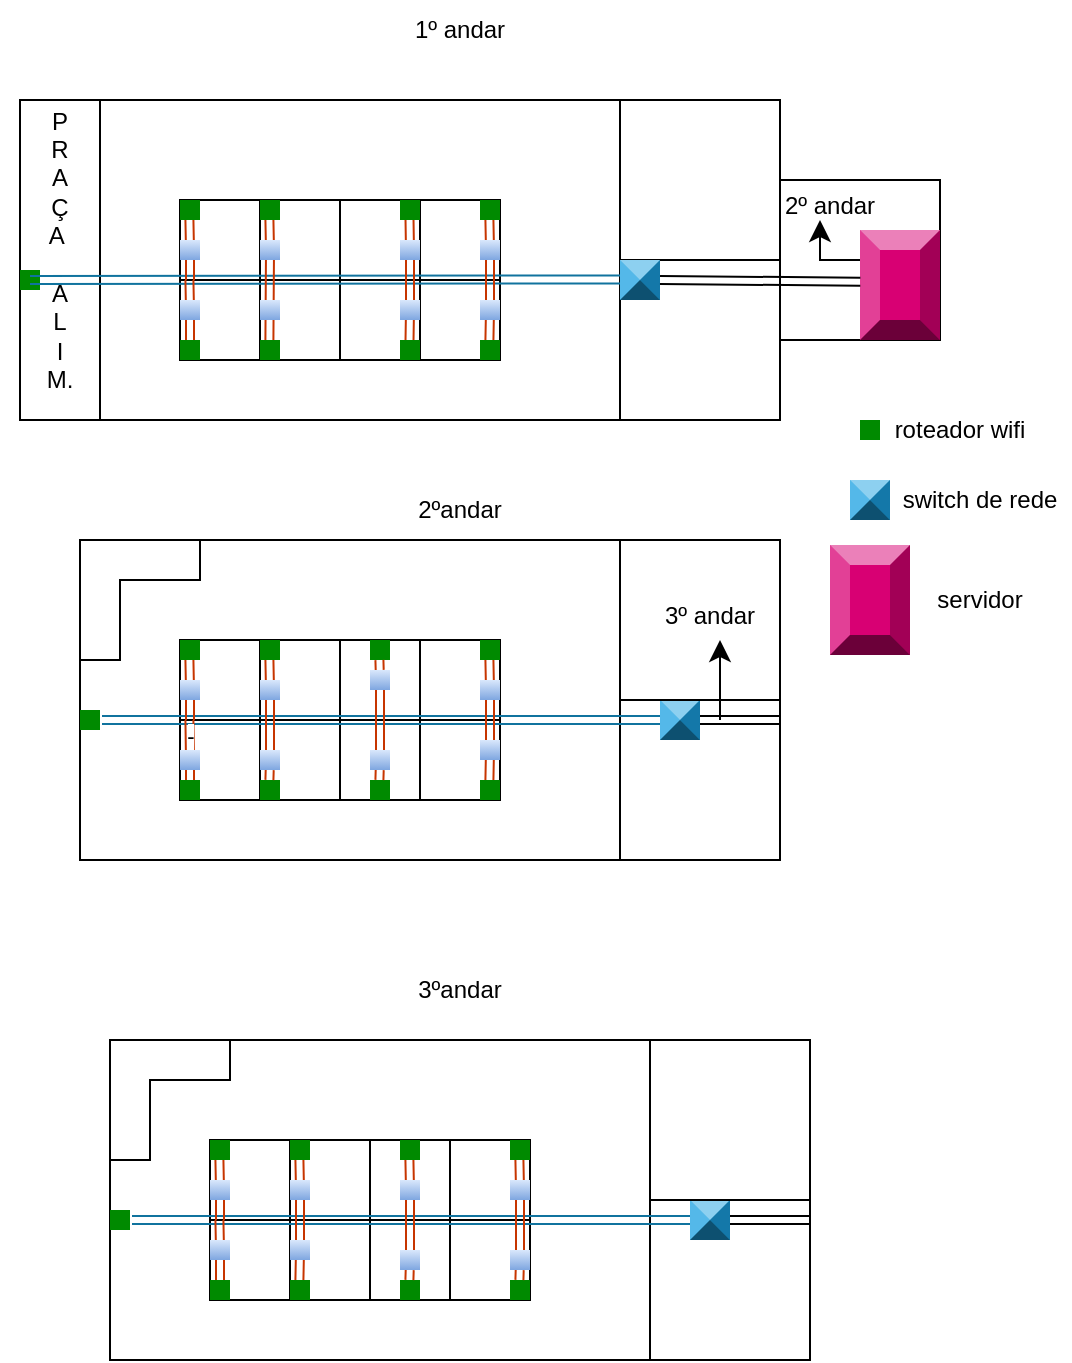 <mxfile version="24.8.4">
  <diagram name="Página-1" id="rd1araRLgyyqAQQ0E0fI">
    <mxGraphModel dx="683" dy="369" grid="1" gridSize="10" guides="1" tooltips="1" connect="1" arrows="1" fold="1" page="1" pageScale="1" pageWidth="827" pageHeight="1169" math="0" shadow="0">
      <root>
        <mxCell id="0" />
        <mxCell id="1" parent="0" />
        <mxCell id="WoEynEt4-xypaKONyxZ4-16" value="1º andar" style="text;html=1;align=center;verticalAlign=middle;whiteSpace=wrap;rounded=0;" vertex="1" parent="1">
          <mxGeometry x="340" y="80" width="60" height="30" as="geometry" />
        </mxCell>
        <mxCell id="WoEynEt4-xypaKONyxZ4-25" value="&lt;div&gt;2ºandar&lt;/div&gt;" style="text;html=1;align=center;verticalAlign=middle;whiteSpace=wrap;rounded=0;" vertex="1" parent="1">
          <mxGeometry x="340" y="320" width="60" height="30" as="geometry" />
        </mxCell>
        <mxCell id="WoEynEt4-xypaKONyxZ4-26" value="3ºandar" style="text;html=1;align=center;verticalAlign=middle;whiteSpace=wrap;rounded=0;" vertex="1" parent="1">
          <mxGeometry x="340" y="560" width="60" height="30" as="geometry" />
        </mxCell>
        <mxCell id="WoEynEt4-xypaKONyxZ4-109" value="" style="whiteSpace=wrap;html=1;aspect=fixed;" vertex="1" parent="1">
          <mxGeometry x="530" y="170" width="80" height="80" as="geometry" />
        </mxCell>
        <mxCell id="WoEynEt4-xypaKONyxZ4-110" value="&lt;div&gt;&lt;br&gt;&lt;/div&gt;&lt;div&gt;&lt;br&gt;&lt;/div&gt;" style="labelPosition=center;verticalLabelPosition=middle;align=center;html=1;shape=mxgraph.basic.shaded_button;dx=10;fillColor=#d80073;strokeColor=#A50040;whiteSpace=wrap;fontColor=#ffffff;" vertex="1" parent="1">
          <mxGeometry x="570" y="195" width="40" height="55" as="geometry" />
        </mxCell>
        <mxCell id="WoEynEt4-xypaKONyxZ4-113" value="" style="rounded=0;whiteSpace=wrap;html=1;" vertex="1" parent="1">
          <mxGeometry x="190" y="130" width="260" height="160" as="geometry" />
        </mxCell>
        <mxCell id="WoEynEt4-xypaKONyxZ4-114" value="" style="whiteSpace=wrap;html=1;aspect=fixed;" vertex="1" parent="1">
          <mxGeometry x="450" y="130" width="80" height="80" as="geometry" />
        </mxCell>
        <mxCell id="WoEynEt4-xypaKONyxZ4-115" value="" style="whiteSpace=wrap;html=1;aspect=fixed;" vertex="1" parent="1">
          <mxGeometry x="450" y="210" width="80" height="80" as="geometry" />
        </mxCell>
        <mxCell id="WoEynEt4-xypaKONyxZ4-116" value="" style="shape=corner;whiteSpace=wrap;html=1;dx=40;dy=40;" vertex="1" parent="1">
          <mxGeometry x="150" y="130" width="40" height="160" as="geometry" />
        </mxCell>
        <mxCell id="WoEynEt4-xypaKONyxZ4-117" value="" style="whiteSpace=wrap;html=1;aspect=fixed;" vertex="1" parent="1">
          <mxGeometry x="230" y="180" width="40" height="40" as="geometry" />
        </mxCell>
        <mxCell id="WoEynEt4-xypaKONyxZ4-118" value="" style="whiteSpace=wrap;html=1;aspect=fixed;" vertex="1" parent="1">
          <mxGeometry x="270" y="180" width="40" height="40" as="geometry" />
        </mxCell>
        <mxCell id="WoEynEt4-xypaKONyxZ4-119" value="" style="whiteSpace=wrap;html=1;aspect=fixed;" vertex="1" parent="1">
          <mxGeometry x="310" y="180" width="40" height="40" as="geometry" />
        </mxCell>
        <mxCell id="WoEynEt4-xypaKONyxZ4-120" value="" style="whiteSpace=wrap;html=1;aspect=fixed;" vertex="1" parent="1">
          <mxGeometry x="350" y="180" width="40" height="40" as="geometry" />
        </mxCell>
        <mxCell id="WoEynEt4-xypaKONyxZ4-121" value="" style="whiteSpace=wrap;html=1;aspect=fixed;" vertex="1" parent="1">
          <mxGeometry x="230" y="220" width="40" height="40" as="geometry" />
        </mxCell>
        <mxCell id="WoEynEt4-xypaKONyxZ4-122" value="" style="whiteSpace=wrap;html=1;aspect=fixed;" vertex="1" parent="1">
          <mxGeometry x="270" y="220" width="40" height="40" as="geometry" />
        </mxCell>
        <mxCell id="WoEynEt4-xypaKONyxZ4-123" value="" style="whiteSpace=wrap;html=1;aspect=fixed;" vertex="1" parent="1">
          <mxGeometry x="310" y="220" width="40" height="40" as="geometry" />
        </mxCell>
        <mxCell id="WoEynEt4-xypaKONyxZ4-124" value="" style="whiteSpace=wrap;html=1;aspect=fixed;" vertex="1" parent="1">
          <mxGeometry x="350" y="220" width="40" height="40" as="geometry" />
        </mxCell>
        <mxCell id="WoEynEt4-xypaKONyxZ4-125" value="&lt;div&gt;&lt;br&gt;&lt;/div&gt;&lt;div&gt;&lt;br&gt;&lt;/div&gt;" style="labelPosition=center;verticalLabelPosition=middle;align=center;html=1;shape=mxgraph.basic.shaded_button;dx=10;fillColor=#1ba1e2;strokeColor=#006EAF;whiteSpace=wrap;fontColor=#ffffff;" vertex="1" parent="1">
          <mxGeometry x="450" y="210" width="20" height="20" as="geometry" />
        </mxCell>
        <mxCell id="WoEynEt4-xypaKONyxZ4-126" value="&lt;div&gt;&lt;br&gt;&lt;/div&gt;&lt;div&gt;&lt;br&gt;&lt;/div&gt;" style="labelPosition=center;verticalLabelPosition=middle;align=center;html=1;shape=mxgraph.basic.shaded_button;dx=0;fillColor=#008a00;strokeColor=#005700;whiteSpace=wrap;fontColor=#ffffff;" vertex="1" parent="1">
          <mxGeometry x="380" y="250" width="10" height="10" as="geometry" />
        </mxCell>
        <mxCell id="WoEynEt4-xypaKONyxZ4-127" value="&lt;div&gt;&lt;br&gt;&lt;/div&gt;&lt;div&gt;&lt;br&gt;&lt;/div&gt;" style="labelPosition=center;verticalLabelPosition=middle;align=center;html=1;shape=mxgraph.basic.shaded_button;dx=0;fillColor=#008a00;strokeColor=#005700;whiteSpace=wrap;fontColor=#ffffff;" vertex="1" parent="1">
          <mxGeometry x="380" y="180" width="10" height="10" as="geometry" />
        </mxCell>
        <mxCell id="WoEynEt4-xypaKONyxZ4-128" value="&lt;div&gt;&lt;br&gt;&lt;/div&gt;&lt;div&gt;&lt;br&gt;&lt;/div&gt;" style="labelPosition=center;verticalLabelPosition=middle;align=center;html=1;shape=mxgraph.basic.shaded_button;dx=0;fillColor=#008a00;strokeColor=#005700;whiteSpace=wrap;fontColor=#ffffff;" vertex="1" parent="1">
          <mxGeometry x="340" y="180" width="10" height="10" as="geometry" />
        </mxCell>
        <mxCell id="WoEynEt4-xypaKONyxZ4-129" value="&lt;div&gt;&lt;br&gt;&lt;/div&gt;&lt;div&gt;&lt;br&gt;&lt;/div&gt;" style="labelPosition=center;verticalLabelPosition=middle;align=center;html=1;shape=mxgraph.basic.shaded_button;dx=0;fillColor=#008a00;strokeColor=#005700;whiteSpace=wrap;fontColor=#ffffff;" vertex="1" parent="1">
          <mxGeometry x="340" y="250" width="10" height="10" as="geometry" />
        </mxCell>
        <mxCell id="WoEynEt4-xypaKONyxZ4-130" value="&lt;div&gt;&lt;br&gt;&lt;/div&gt;&lt;div&gt;&lt;br&gt;&lt;/div&gt;" style="labelPosition=center;verticalLabelPosition=middle;align=center;html=1;shape=mxgraph.basic.shaded_button;dx=0;fillColor=#008a00;strokeColor=#005700;whiteSpace=wrap;fontColor=#ffffff;" vertex="1" parent="1">
          <mxGeometry x="270" y="250" width="10" height="10" as="geometry" />
        </mxCell>
        <mxCell id="WoEynEt4-xypaKONyxZ4-131" value="&lt;div&gt;&lt;br&gt;&lt;/div&gt;&lt;div&gt;&lt;br&gt;&lt;/div&gt;" style="labelPosition=center;verticalLabelPosition=middle;align=center;html=1;shape=mxgraph.basic.shaded_button;dx=0;fillColor=#008a00;strokeColor=#005700;whiteSpace=wrap;fontColor=#ffffff;" vertex="1" parent="1">
          <mxGeometry x="270" y="180" width="10" height="10" as="geometry" />
        </mxCell>
        <mxCell id="WoEynEt4-xypaKONyxZ4-132" value="&lt;div&gt;&lt;br&gt;&lt;/div&gt;&lt;div&gt;&lt;br&gt;&lt;/div&gt;" style="labelPosition=center;verticalLabelPosition=middle;align=center;html=1;shape=mxgraph.basic.shaded_button;dx=0;fillColor=#008a00;strokeColor=#005700;whiteSpace=wrap;fontColor=#ffffff;" vertex="1" parent="1">
          <mxGeometry x="230" y="180" width="10" height="10" as="geometry" />
        </mxCell>
        <mxCell id="WoEynEt4-xypaKONyxZ4-133" value="&lt;div&gt;&lt;br&gt;&lt;/div&gt;&lt;div&gt;&lt;br&gt;&lt;/div&gt;" style="labelPosition=center;verticalLabelPosition=middle;align=center;html=1;shape=mxgraph.basic.shaded_button;dx=0;fillColor=#008a00;strokeColor=#005700;whiteSpace=wrap;fontColor=#ffffff;" vertex="1" parent="1">
          <mxGeometry x="230" y="250" width="10" height="10" as="geometry" />
        </mxCell>
        <mxCell id="WoEynEt4-xypaKONyxZ4-134" value="&lt;div&gt;&lt;br&gt;&lt;/div&gt;&lt;div&gt;&lt;br&gt;&lt;/div&gt;" style="labelPosition=center;verticalLabelPosition=middle;align=center;html=1;shape=mxgraph.basic.shaded_button;dx=0;fillColor=#008a00;strokeColor=#005700;whiteSpace=wrap;fontColor=#ffffff;" vertex="1" parent="1">
          <mxGeometry x="150" y="215" width="10" height="10" as="geometry" />
        </mxCell>
        <mxCell id="WoEynEt4-xypaKONyxZ4-135" value="" style="shape=link;html=1;rounded=0;fillColor=#b1ddf0;strokeColor=#10739e;exitX=0.25;exitY=1;exitDx=0;exitDy=0;" edge="1" parent="1" source="WoEynEt4-xypaKONyxZ4-268">
          <mxGeometry width="100" relative="1" as="geometry">
            <mxPoint x="191" y="220" as="sourcePoint" />
            <mxPoint x="450" y="219.71" as="targetPoint" />
          </mxGeometry>
        </mxCell>
        <mxCell id="WoEynEt4-xypaKONyxZ4-136" value="" style="shape=link;html=1;rounded=0;exitX=1;exitY=0.5;exitDx=0;exitDy=0;exitPerimeter=0;entryX=0.004;entryY=0.47;entryDx=0;entryDy=0;entryPerimeter=0;" edge="1" parent="1" source="WoEynEt4-xypaKONyxZ4-125" target="WoEynEt4-xypaKONyxZ4-110">
          <mxGeometry width="100" relative="1" as="geometry">
            <mxPoint x="480" y="220" as="sourcePoint" />
            <mxPoint x="580" y="220" as="targetPoint" />
          </mxGeometry>
        </mxCell>
        <mxCell id="WoEynEt4-xypaKONyxZ4-139" value="" style="shape=link;html=1;rounded=0;fillColor=#fa6800;strokeColor=#C73500;" edge="1" parent="1" source="WoEynEt4-xypaKONyxZ4-272">
          <mxGeometry width="100" relative="1" as="geometry">
            <mxPoint x="235" y="250" as="sourcePoint" />
            <mxPoint x="234.71" y="220" as="targetPoint" />
          </mxGeometry>
        </mxCell>
        <mxCell id="WoEynEt4-xypaKONyxZ4-142" value="" style="shape=link;html=1;rounded=0;fillColor=#fa6800;strokeColor=#C73500;" edge="1" parent="1" source="WoEynEt4-xypaKONyxZ4-270">
          <mxGeometry width="100" relative="1" as="geometry">
            <mxPoint x="235" y="220" as="sourcePoint" />
            <mxPoint x="234.71" y="190" as="targetPoint" />
          </mxGeometry>
        </mxCell>
        <mxCell id="WoEynEt4-xypaKONyxZ4-143" value="" style="shape=link;html=1;rounded=0;fillColor=#fa6800;strokeColor=#C73500;" edge="1" parent="1" source="WoEynEt4-xypaKONyxZ4-274">
          <mxGeometry width="100" relative="1" as="geometry">
            <mxPoint x="274.71" y="250" as="sourcePoint" />
            <mxPoint x="274.71" y="190" as="targetPoint" />
          </mxGeometry>
        </mxCell>
        <mxCell id="WoEynEt4-xypaKONyxZ4-145" value="" style="shape=link;html=1;rounded=0;fillColor=#fa6800;strokeColor=#C73500;" edge="1" parent="1" source="WoEynEt4-xypaKONyxZ4-279">
          <mxGeometry width="100" relative="1" as="geometry">
            <mxPoint x="344.76" y="250" as="sourcePoint" />
            <mxPoint x="344.76" y="190" as="targetPoint" />
          </mxGeometry>
        </mxCell>
        <mxCell id="WoEynEt4-xypaKONyxZ4-146" value="" style="shape=link;html=1;rounded=0;fillColor=#fa6800;strokeColor=#C73500;" edge="1" parent="1" source="WoEynEt4-xypaKONyxZ4-283">
          <mxGeometry width="100" relative="1" as="geometry">
            <mxPoint x="384.71" y="250" as="sourcePoint" />
            <mxPoint x="384.71" y="190" as="targetPoint" />
          </mxGeometry>
        </mxCell>
        <mxCell id="WoEynEt4-xypaKONyxZ4-150" value="" style="edgeStyle=segmentEdgeStyle;endArrow=classic;html=1;curved=0;rounded=0;endSize=8;startSize=8;" edge="1" parent="1">
          <mxGeometry width="50" height="50" relative="1" as="geometry">
            <mxPoint x="570" y="210" as="sourcePoint" />
            <mxPoint x="550" y="190" as="targetPoint" />
            <Array as="points">
              <mxPoint x="550" y="210" />
            </Array>
          </mxGeometry>
        </mxCell>
        <mxCell id="WoEynEt4-xypaKONyxZ4-153" value="2º andar" style="text;html=1;align=center;verticalAlign=middle;whiteSpace=wrap;rounded=0;" vertex="1" parent="1">
          <mxGeometry x="530" y="170" width="50" height="25" as="geometry" />
        </mxCell>
        <mxCell id="WoEynEt4-xypaKONyxZ4-182" value="" style="rounded=0;whiteSpace=wrap;html=1;" vertex="1" parent="1">
          <mxGeometry x="180" y="350" width="270" height="160" as="geometry" />
        </mxCell>
        <mxCell id="WoEynEt4-xypaKONyxZ4-184" value="" style="whiteSpace=wrap;html=1;aspect=fixed;" vertex="1" parent="1">
          <mxGeometry x="450" y="430" width="80" height="80" as="geometry" />
        </mxCell>
        <mxCell id="WoEynEt4-xypaKONyxZ4-185" value="" style="shape=corner;whiteSpace=wrap;html=1;" vertex="1" parent="1">
          <mxGeometry x="180" y="350" width="60" height="60" as="geometry" />
        </mxCell>
        <mxCell id="WoEynEt4-xypaKONyxZ4-186" value="" style="whiteSpace=wrap;html=1;aspect=fixed;" vertex="1" parent="1">
          <mxGeometry x="230" y="400" width="40" height="40" as="geometry" />
        </mxCell>
        <mxCell id="WoEynEt4-xypaKONyxZ4-187" value="" style="whiteSpace=wrap;html=1;aspect=fixed;" vertex="1" parent="1">
          <mxGeometry x="270" y="400" width="40" height="40" as="geometry" />
        </mxCell>
        <mxCell id="WoEynEt4-xypaKONyxZ4-188" value="" style="whiteSpace=wrap;html=1;aspect=fixed;" vertex="1" parent="1">
          <mxGeometry x="310" y="400" width="40" height="40" as="geometry" />
        </mxCell>
        <mxCell id="WoEynEt4-xypaKONyxZ4-189" value="" style="whiteSpace=wrap;html=1;aspect=fixed;" vertex="1" parent="1">
          <mxGeometry x="350" y="400" width="40" height="40" as="geometry" />
        </mxCell>
        <mxCell id="WoEynEt4-xypaKONyxZ4-190" value="" style="whiteSpace=wrap;html=1;aspect=fixed;" vertex="1" parent="1">
          <mxGeometry x="230" y="440" width="40" height="40" as="geometry" />
        </mxCell>
        <mxCell id="WoEynEt4-xypaKONyxZ4-191" value="" style="whiteSpace=wrap;html=1;aspect=fixed;" vertex="1" parent="1">
          <mxGeometry x="270" y="440" width="40" height="40" as="geometry" />
        </mxCell>
        <mxCell id="WoEynEt4-xypaKONyxZ4-192" value="" style="whiteSpace=wrap;html=1;aspect=fixed;" vertex="1" parent="1">
          <mxGeometry x="310" y="440" width="40" height="40" as="geometry" />
        </mxCell>
        <mxCell id="WoEynEt4-xypaKONyxZ4-193" value="" style="whiteSpace=wrap;html=1;aspect=fixed;" vertex="1" parent="1">
          <mxGeometry x="350" y="440" width="40" height="40" as="geometry" />
        </mxCell>
        <mxCell id="WoEynEt4-xypaKONyxZ4-194" value="&lt;div&gt;&lt;br&gt;&lt;/div&gt;&lt;div&gt;&lt;br&gt;&lt;/div&gt;" style="labelPosition=center;verticalLabelPosition=middle;align=center;html=1;shape=mxgraph.basic.shaded_button;dx=10;fillColor=#1ba1e2;strokeColor=#006EAF;whiteSpace=wrap;fontColor=#ffffff;" vertex="1" parent="1">
          <mxGeometry x="470" y="430" width="20" height="20" as="geometry" />
        </mxCell>
        <mxCell id="WoEynEt4-xypaKONyxZ4-195" value="&lt;div&gt;&lt;br&gt;&lt;/div&gt;&lt;div&gt;&lt;br&gt;&lt;/div&gt;" style="labelPosition=center;verticalLabelPosition=middle;align=center;html=1;shape=mxgraph.basic.shaded_button;dx=0;fillColor=#008a00;strokeColor=#005700;whiteSpace=wrap;fontColor=#ffffff;" vertex="1" parent="1">
          <mxGeometry x="380" y="470" width="10" height="10" as="geometry" />
        </mxCell>
        <mxCell id="WoEynEt4-xypaKONyxZ4-196" value="&lt;div&gt;&lt;br&gt;&lt;/div&gt;&lt;div&gt;&lt;br&gt;&lt;/div&gt;" style="labelPosition=center;verticalLabelPosition=middle;align=center;html=1;shape=mxgraph.basic.shaded_button;dx=0;fillColor=#008a00;strokeColor=#005700;whiteSpace=wrap;fontColor=#ffffff;" vertex="1" parent="1">
          <mxGeometry x="380" y="400" width="10" height="10" as="geometry" />
        </mxCell>
        <mxCell id="WoEynEt4-xypaKONyxZ4-197" value="&lt;div&gt;&lt;br&gt;&lt;/div&gt;&lt;div&gt;&lt;br&gt;&lt;/div&gt;" style="labelPosition=center;verticalLabelPosition=middle;align=center;html=1;shape=mxgraph.basic.shaded_button;dx=0;fillColor=#008a00;strokeColor=#005700;whiteSpace=wrap;fontColor=#ffffff;" vertex="1" parent="1">
          <mxGeometry x="325" y="400" width="10" height="10" as="geometry" />
        </mxCell>
        <mxCell id="WoEynEt4-xypaKONyxZ4-198" value="&lt;div&gt;&lt;br&gt;&lt;/div&gt;&lt;div&gt;&lt;br&gt;&lt;/div&gt;" style="labelPosition=center;verticalLabelPosition=middle;align=center;html=1;shape=mxgraph.basic.shaded_button;dx=0;fillColor=#008a00;strokeColor=#005700;whiteSpace=wrap;fontColor=#ffffff;" vertex="1" parent="1">
          <mxGeometry x="325" y="470" width="10" height="10" as="geometry" />
        </mxCell>
        <mxCell id="WoEynEt4-xypaKONyxZ4-199" value="&lt;div&gt;&lt;br&gt;&lt;/div&gt;&lt;div&gt;&lt;br&gt;&lt;/div&gt;" style="labelPosition=center;verticalLabelPosition=middle;align=center;html=1;shape=mxgraph.basic.shaded_button;dx=0;fillColor=#008a00;strokeColor=#005700;whiteSpace=wrap;fontColor=#ffffff;" vertex="1" parent="1">
          <mxGeometry x="270" y="470" width="10" height="10" as="geometry" />
        </mxCell>
        <mxCell id="WoEynEt4-xypaKONyxZ4-200" value="&lt;div&gt;&lt;br&gt;&lt;/div&gt;&lt;div&gt;&lt;br&gt;&lt;/div&gt;" style="labelPosition=center;verticalLabelPosition=middle;align=center;html=1;shape=mxgraph.basic.shaded_button;dx=0;fillColor=#008a00;strokeColor=#005700;whiteSpace=wrap;fontColor=#ffffff;" vertex="1" parent="1">
          <mxGeometry x="270" y="400" width="10" height="10" as="geometry" />
        </mxCell>
        <mxCell id="WoEynEt4-xypaKONyxZ4-201" value="&lt;div&gt;&lt;br&gt;&lt;/div&gt;&lt;div&gt;&lt;br&gt;&lt;/div&gt;" style="labelPosition=center;verticalLabelPosition=middle;align=center;html=1;shape=mxgraph.basic.shaded_button;dx=0;fillColor=#008a00;strokeColor=#005700;whiteSpace=wrap;fontColor=#ffffff;" vertex="1" parent="1">
          <mxGeometry x="230" y="400" width="10" height="10" as="geometry" />
        </mxCell>
        <mxCell id="WoEynEt4-xypaKONyxZ4-202" value="&lt;div&gt;&lt;br&gt;&lt;/div&gt;&lt;div&gt;&lt;br&gt;&lt;/div&gt;" style="labelPosition=center;verticalLabelPosition=middle;align=center;html=1;shape=mxgraph.basic.shaded_button;dx=0;fillColor=#008a00;strokeColor=#005700;whiteSpace=wrap;fontColor=#ffffff;" vertex="1" parent="1">
          <mxGeometry x="230" y="470" width="10" height="10" as="geometry" />
        </mxCell>
        <mxCell id="WoEynEt4-xypaKONyxZ4-203" value="&lt;div&gt;&lt;br&gt;&lt;/div&gt;&lt;div&gt;&lt;br&gt;&lt;/div&gt;" style="labelPosition=center;verticalLabelPosition=middle;align=center;html=1;shape=mxgraph.basic.shaded_button;dx=0;fillColor=#008a00;strokeColor=#005700;whiteSpace=wrap;fontColor=#ffffff;" vertex="1" parent="1">
          <mxGeometry x="180" y="435" width="10" height="10" as="geometry" />
        </mxCell>
        <mxCell id="WoEynEt4-xypaKONyxZ4-204" value="" style="shape=link;html=1;rounded=0;fillColor=#b1ddf0;strokeColor=#10739e;" edge="1" parent="1" target="WoEynEt4-xypaKONyxZ4-194">
          <mxGeometry width="100" relative="1" as="geometry">
            <mxPoint x="191" y="440" as="sourcePoint" />
            <mxPoint x="450" y="439.71" as="targetPoint" />
          </mxGeometry>
        </mxCell>
        <mxCell id="WoEynEt4-xypaKONyxZ4-205" value="-" style="shape=link;html=1;rounded=0;fillColor=#fa6800;strokeColor=#C73500;" edge="1" parent="1" source="WoEynEt4-xypaKONyxZ4-287">
          <mxGeometry width="100" relative="1" as="geometry">
            <mxPoint x="235" y="470" as="sourcePoint" />
            <mxPoint x="234.71" y="440" as="targetPoint" />
          </mxGeometry>
        </mxCell>
        <mxCell id="WoEynEt4-xypaKONyxZ4-206" value="" style="shape=link;html=1;rounded=0;fillColor=#fa6800;strokeColor=#C73500;" edge="1" parent="1" source="WoEynEt4-xypaKONyxZ4-285">
          <mxGeometry width="100" relative="1" as="geometry">
            <mxPoint x="235" y="440" as="sourcePoint" />
            <mxPoint x="234.71" y="410" as="targetPoint" />
          </mxGeometry>
        </mxCell>
        <mxCell id="WoEynEt4-xypaKONyxZ4-207" value="" style="shape=link;html=1;rounded=0;fillColor=#fa6800;strokeColor=#C73500;" edge="1" parent="1" source="WoEynEt4-xypaKONyxZ4-289">
          <mxGeometry width="100" relative="1" as="geometry">
            <mxPoint x="274.71" y="470" as="sourcePoint" />
            <mxPoint x="274.71" y="410" as="targetPoint" />
          </mxGeometry>
        </mxCell>
        <mxCell id="WoEynEt4-xypaKONyxZ4-208" value="" style="shape=link;html=1;rounded=0;fillColor=#fa6800;strokeColor=#C73500;" edge="1" parent="1" source="WoEynEt4-xypaKONyxZ4-295">
          <mxGeometry width="100" relative="1" as="geometry">
            <mxPoint x="329.71" y="470" as="sourcePoint" />
            <mxPoint x="329.71" y="410" as="targetPoint" />
          </mxGeometry>
        </mxCell>
        <mxCell id="WoEynEt4-xypaKONyxZ4-209" value="" style="shape=link;html=1;rounded=0;fillColor=#fa6800;strokeColor=#C73500;" edge="1" parent="1" source="WoEynEt4-xypaKONyxZ4-299">
          <mxGeometry width="100" relative="1" as="geometry">
            <mxPoint x="384.71" y="470" as="sourcePoint" />
            <mxPoint x="384.71" y="410" as="targetPoint" />
          </mxGeometry>
        </mxCell>
        <mxCell id="WoEynEt4-xypaKONyxZ4-212" value="" style="shape=link;html=1;rounded=0;" edge="1" parent="1">
          <mxGeometry width="100" relative="1" as="geometry">
            <mxPoint x="490" y="440" as="sourcePoint" />
            <mxPoint x="530" y="440" as="targetPoint" />
          </mxGeometry>
        </mxCell>
        <mxCell id="WoEynEt4-xypaKONyxZ4-215" value="" style="whiteSpace=wrap;html=1;aspect=fixed;" vertex="1" parent="1">
          <mxGeometry x="450" y="350" width="80" height="80" as="geometry" />
        </mxCell>
        <mxCell id="WoEynEt4-xypaKONyxZ4-218" value="" style="edgeStyle=elbowEdgeStyle;elbow=vertical;endArrow=classic;html=1;curved=0;rounded=0;endSize=8;startSize=8;entryX=0.625;entryY=0.625;entryDx=0;entryDy=0;entryPerimeter=0;" edge="1" parent="1" target="WoEynEt4-xypaKONyxZ4-215">
          <mxGeometry width="50" height="50" relative="1" as="geometry">
            <mxPoint x="500" y="440" as="sourcePoint" />
            <mxPoint x="550" y="390" as="targetPoint" />
            <Array as="points">
              <mxPoint x="500" y="410" />
            </Array>
          </mxGeometry>
        </mxCell>
        <mxCell id="WoEynEt4-xypaKONyxZ4-219" value="3º andar" style="text;html=1;align=center;verticalAlign=middle;whiteSpace=wrap;rounded=0;" vertex="1" parent="1">
          <mxGeometry x="470" y="375" width="50" height="25" as="geometry" />
        </mxCell>
        <mxCell id="WoEynEt4-xypaKONyxZ4-220" value="" style="rounded=0;whiteSpace=wrap;html=1;" vertex="1" parent="1">
          <mxGeometry x="195" y="600" width="270" height="160" as="geometry" />
        </mxCell>
        <mxCell id="WoEynEt4-xypaKONyxZ4-221" value="" style="whiteSpace=wrap;html=1;aspect=fixed;" vertex="1" parent="1">
          <mxGeometry x="465" y="680" width="80" height="80" as="geometry" />
        </mxCell>
        <mxCell id="WoEynEt4-xypaKONyxZ4-222" value="" style="shape=corner;whiteSpace=wrap;html=1;" vertex="1" parent="1">
          <mxGeometry x="195" y="600" width="60" height="60" as="geometry" />
        </mxCell>
        <mxCell id="WoEynEt4-xypaKONyxZ4-223" value="" style="whiteSpace=wrap;html=1;aspect=fixed;" vertex="1" parent="1">
          <mxGeometry x="245" y="650" width="40" height="40" as="geometry" />
        </mxCell>
        <mxCell id="WoEynEt4-xypaKONyxZ4-224" value="" style="whiteSpace=wrap;html=1;aspect=fixed;" vertex="1" parent="1">
          <mxGeometry x="285" y="650" width="40" height="40" as="geometry" />
        </mxCell>
        <mxCell id="WoEynEt4-xypaKONyxZ4-225" value="" style="whiteSpace=wrap;html=1;aspect=fixed;" vertex="1" parent="1">
          <mxGeometry x="325" y="650" width="40" height="40" as="geometry" />
        </mxCell>
        <mxCell id="WoEynEt4-xypaKONyxZ4-226" value="" style="whiteSpace=wrap;html=1;aspect=fixed;" vertex="1" parent="1">
          <mxGeometry x="365" y="650" width="40" height="40" as="geometry" />
        </mxCell>
        <mxCell id="WoEynEt4-xypaKONyxZ4-227" value="" style="whiteSpace=wrap;html=1;aspect=fixed;" vertex="1" parent="1">
          <mxGeometry x="245" y="690" width="40" height="40" as="geometry" />
        </mxCell>
        <mxCell id="WoEynEt4-xypaKONyxZ4-228" value="" style="whiteSpace=wrap;html=1;aspect=fixed;" vertex="1" parent="1">
          <mxGeometry x="285" y="690" width="40" height="40" as="geometry" />
        </mxCell>
        <mxCell id="WoEynEt4-xypaKONyxZ4-229" value="" style="whiteSpace=wrap;html=1;aspect=fixed;" vertex="1" parent="1">
          <mxGeometry x="325" y="690" width="40" height="40" as="geometry" />
        </mxCell>
        <mxCell id="WoEynEt4-xypaKONyxZ4-230" value="" style="whiteSpace=wrap;html=1;aspect=fixed;" vertex="1" parent="1">
          <mxGeometry x="365" y="690" width="40" height="40" as="geometry" />
        </mxCell>
        <mxCell id="WoEynEt4-xypaKONyxZ4-231" value="&lt;div&gt;&lt;br&gt;&lt;/div&gt;&lt;div&gt;&lt;br&gt;&lt;/div&gt;" style="labelPosition=center;verticalLabelPosition=middle;align=center;html=1;shape=mxgraph.basic.shaded_button;dx=10;fillColor=#1ba1e2;strokeColor=#006EAF;whiteSpace=wrap;fontColor=#ffffff;" vertex="1" parent="1">
          <mxGeometry x="485" y="680" width="20" height="20" as="geometry" />
        </mxCell>
        <mxCell id="WoEynEt4-xypaKONyxZ4-232" value="&lt;div&gt;&lt;br&gt;&lt;/div&gt;&lt;div&gt;&lt;br&gt;&lt;/div&gt;" style="labelPosition=center;verticalLabelPosition=middle;align=center;html=1;shape=mxgraph.basic.shaded_button;dx=0;fillColor=#008a00;strokeColor=#005700;whiteSpace=wrap;fontColor=#ffffff;" vertex="1" parent="1">
          <mxGeometry x="395" y="720" width="10" height="10" as="geometry" />
        </mxCell>
        <mxCell id="WoEynEt4-xypaKONyxZ4-233" value="&lt;div&gt;&lt;br&gt;&lt;/div&gt;&lt;div&gt;&lt;br&gt;&lt;/div&gt;" style="labelPosition=center;verticalLabelPosition=middle;align=center;html=1;shape=mxgraph.basic.shaded_button;dx=0;fillColor=#008a00;strokeColor=#005700;whiteSpace=wrap;fontColor=#ffffff;" vertex="1" parent="1">
          <mxGeometry x="395" y="650" width="10" height="10" as="geometry" />
        </mxCell>
        <mxCell id="WoEynEt4-xypaKONyxZ4-234" value="&lt;div&gt;&lt;br&gt;&lt;/div&gt;&lt;div&gt;&lt;br&gt;&lt;/div&gt;" style="labelPosition=center;verticalLabelPosition=middle;align=center;html=1;shape=mxgraph.basic.shaded_button;dx=0;fillColor=#008a00;strokeColor=#005700;whiteSpace=wrap;fontColor=#ffffff;" vertex="1" parent="1">
          <mxGeometry x="340" y="650" width="10" height="10" as="geometry" />
        </mxCell>
        <mxCell id="WoEynEt4-xypaKONyxZ4-235" value="&lt;div&gt;&lt;br&gt;&lt;/div&gt;&lt;div&gt;&lt;br&gt;&lt;/div&gt;" style="labelPosition=center;verticalLabelPosition=middle;align=center;html=1;shape=mxgraph.basic.shaded_button;dx=0;fillColor=#008a00;strokeColor=#005700;whiteSpace=wrap;fontColor=#ffffff;" vertex="1" parent="1">
          <mxGeometry x="340" y="720" width="10" height="10" as="geometry" />
        </mxCell>
        <mxCell id="WoEynEt4-xypaKONyxZ4-236" value="&lt;div&gt;&lt;br&gt;&lt;/div&gt;&lt;div&gt;&lt;br&gt;&lt;/div&gt;" style="labelPosition=center;verticalLabelPosition=middle;align=center;html=1;shape=mxgraph.basic.shaded_button;dx=0;fillColor=#008a00;strokeColor=#005700;whiteSpace=wrap;fontColor=#ffffff;" vertex="1" parent="1">
          <mxGeometry x="285" y="720" width="10" height="10" as="geometry" />
        </mxCell>
        <mxCell id="WoEynEt4-xypaKONyxZ4-237" value="&lt;div&gt;&lt;br&gt;&lt;/div&gt;&lt;div&gt;&lt;br&gt;&lt;/div&gt;" style="labelPosition=center;verticalLabelPosition=middle;align=center;html=1;shape=mxgraph.basic.shaded_button;dx=0;fillColor=#008a00;strokeColor=#005700;whiteSpace=wrap;fontColor=#ffffff;" vertex="1" parent="1">
          <mxGeometry x="285" y="650" width="10" height="10" as="geometry" />
        </mxCell>
        <mxCell id="WoEynEt4-xypaKONyxZ4-238" value="&lt;div&gt;&lt;br&gt;&lt;/div&gt;&lt;div&gt;&lt;br&gt;&lt;/div&gt;" style="labelPosition=center;verticalLabelPosition=middle;align=center;html=1;shape=mxgraph.basic.shaded_button;dx=0;fillColor=#008a00;strokeColor=#005700;whiteSpace=wrap;fontColor=#ffffff;" vertex="1" parent="1">
          <mxGeometry x="245" y="650" width="10" height="10" as="geometry" />
        </mxCell>
        <mxCell id="WoEynEt4-xypaKONyxZ4-239" value="&lt;div&gt;&lt;br&gt;&lt;/div&gt;&lt;div&gt;&lt;br&gt;&lt;/div&gt;" style="labelPosition=center;verticalLabelPosition=middle;align=center;html=1;shape=mxgraph.basic.shaded_button;dx=0;fillColor=#008a00;strokeColor=#005700;whiteSpace=wrap;fontColor=#ffffff;" vertex="1" parent="1">
          <mxGeometry x="245" y="720" width="10" height="10" as="geometry" />
        </mxCell>
        <mxCell id="WoEynEt4-xypaKONyxZ4-240" value="&lt;div&gt;&lt;br&gt;&lt;/div&gt;&lt;div&gt;&lt;br&gt;&lt;/div&gt;" style="labelPosition=center;verticalLabelPosition=middle;align=center;html=1;shape=mxgraph.basic.shaded_button;dx=0;fillColor=#008a00;strokeColor=#005700;whiteSpace=wrap;fontColor=#ffffff;" vertex="1" parent="1">
          <mxGeometry x="195" y="685" width="10" height="10" as="geometry" />
        </mxCell>
        <mxCell id="WoEynEt4-xypaKONyxZ4-241" value="" style="shape=link;html=1;rounded=0;fillColor=#b1ddf0;strokeColor=#10739e;" edge="1" parent="1" target="WoEynEt4-xypaKONyxZ4-231">
          <mxGeometry width="100" relative="1" as="geometry">
            <mxPoint x="206" y="690" as="sourcePoint" />
            <mxPoint x="465" y="689.71" as="targetPoint" />
          </mxGeometry>
        </mxCell>
        <mxCell id="WoEynEt4-xypaKONyxZ4-242" value="" style="shape=link;html=1;rounded=0;fillColor=#fa6800;strokeColor=#C73500;" edge="1" parent="1" source="WoEynEt4-xypaKONyxZ4-317">
          <mxGeometry width="100" relative="1" as="geometry">
            <mxPoint x="250" y="720" as="sourcePoint" />
            <mxPoint x="249.71" y="690" as="targetPoint" />
          </mxGeometry>
        </mxCell>
        <mxCell id="WoEynEt4-xypaKONyxZ4-243" value="" style="shape=link;html=1;rounded=0;fillColor=#fa6800;strokeColor=#C73500;" edge="1" parent="1" source="WoEynEt4-xypaKONyxZ4-303">
          <mxGeometry width="100" relative="1" as="geometry">
            <mxPoint x="250" y="690" as="sourcePoint" />
            <mxPoint x="249.71" y="660" as="targetPoint" />
          </mxGeometry>
        </mxCell>
        <mxCell id="WoEynEt4-xypaKONyxZ4-244" value="" style="shape=link;html=1;rounded=0;fillColor=#fa6800;strokeColor=#C73500;" edge="1" parent="1" source="WoEynEt4-xypaKONyxZ4-305">
          <mxGeometry width="100" relative="1" as="geometry">
            <mxPoint x="289.71" y="720" as="sourcePoint" />
            <mxPoint x="289.71" y="660" as="targetPoint" />
          </mxGeometry>
        </mxCell>
        <mxCell id="WoEynEt4-xypaKONyxZ4-245" value="" style="shape=link;html=1;rounded=0;fillColor=#fa6800;strokeColor=#C73500;" edge="1" parent="1" source="WoEynEt4-xypaKONyxZ4-307">
          <mxGeometry width="100" relative="1" as="geometry">
            <mxPoint x="344.71" y="720" as="sourcePoint" />
            <mxPoint x="344.71" y="660" as="targetPoint" />
          </mxGeometry>
        </mxCell>
        <mxCell id="WoEynEt4-xypaKONyxZ4-246" value="" style="shape=link;html=1;rounded=0;fillColor=#fa6800;strokeColor=#C73500;" edge="1" parent="1" source="WoEynEt4-xypaKONyxZ4-309">
          <mxGeometry width="100" relative="1" as="geometry">
            <mxPoint x="399.71" y="720" as="sourcePoint" />
            <mxPoint x="399.71" y="660" as="targetPoint" />
          </mxGeometry>
        </mxCell>
        <mxCell id="WoEynEt4-xypaKONyxZ4-247" value="" style="shape=link;html=1;rounded=0;" edge="1" parent="1">
          <mxGeometry width="100" relative="1" as="geometry">
            <mxPoint x="505" y="690" as="sourcePoint" />
            <mxPoint x="545" y="690" as="targetPoint" />
          </mxGeometry>
        </mxCell>
        <mxCell id="WoEynEt4-xypaKONyxZ4-248" value="" style="whiteSpace=wrap;html=1;aspect=fixed;" vertex="1" parent="1">
          <mxGeometry x="465" y="600" width="80" height="80" as="geometry" />
        </mxCell>
        <mxCell id="WoEynEt4-xypaKONyxZ4-251" value="&lt;div&gt;&lt;br&gt;&lt;/div&gt;&lt;div&gt;&lt;br&gt;&lt;/div&gt;" style="labelPosition=center;verticalLabelPosition=middle;align=center;html=1;shape=mxgraph.basic.shaded_button;dx=0;fillColor=#008a00;strokeColor=#005700;whiteSpace=wrap;fontColor=#ffffff;" vertex="1" parent="1">
          <mxGeometry x="570" y="290" width="10" height="10" as="geometry" />
        </mxCell>
        <mxCell id="WoEynEt4-xypaKONyxZ4-252" value="roteador wifi" style="text;html=1;align=center;verticalAlign=middle;whiteSpace=wrap;rounded=0;" vertex="1" parent="1">
          <mxGeometry x="580" y="280" width="80" height="30" as="geometry" />
        </mxCell>
        <mxCell id="WoEynEt4-xypaKONyxZ4-255" value="&lt;div&gt;&lt;br&gt;&lt;/div&gt;&lt;div&gt;&lt;br&gt;&lt;/div&gt;" style="labelPosition=center;verticalLabelPosition=middle;align=center;html=1;shape=mxgraph.basic.shaded_button;dx=10;fillColor=#1ba1e2;strokeColor=#006EAF;whiteSpace=wrap;fontColor=#ffffff;" vertex="1" parent="1">
          <mxGeometry x="565" y="320" width="20" height="20" as="geometry" />
        </mxCell>
        <mxCell id="WoEynEt4-xypaKONyxZ4-256" value="switch de rede" style="text;html=1;align=center;verticalAlign=middle;whiteSpace=wrap;rounded=0;" vertex="1" parent="1">
          <mxGeometry x="585" y="315" width="90" height="30" as="geometry" />
        </mxCell>
        <mxCell id="WoEynEt4-xypaKONyxZ4-261" value="&lt;div&gt;&lt;br&gt;&lt;/div&gt;&lt;div&gt;&lt;br&gt;&lt;/div&gt;" style="labelPosition=center;verticalLabelPosition=middle;align=center;html=1;shape=mxgraph.basic.shaded_button;dx=10;fillColor=#d80073;strokeColor=#A50040;whiteSpace=wrap;fontColor=#ffffff;" vertex="1" parent="1">
          <mxGeometry x="555" y="352.5" width="40" height="55" as="geometry" />
        </mxCell>
        <mxCell id="WoEynEt4-xypaKONyxZ4-262" value="servidor" style="text;html=1;align=center;verticalAlign=middle;whiteSpace=wrap;rounded=0;" vertex="1" parent="1">
          <mxGeometry x="600" y="365" width="60" height="30" as="geometry" />
        </mxCell>
        <mxCell id="WoEynEt4-xypaKONyxZ4-268" value="&lt;div&gt;P&lt;/div&gt;&lt;div&gt;R&lt;/div&gt;&lt;div&gt;A&lt;/div&gt;&lt;div&gt;Ç&lt;/div&gt;&lt;div&gt;A&amp;nbsp;&lt;/div&gt;&lt;div&gt;&lt;br&gt;&lt;/div&gt;&lt;div&gt;A&lt;/div&gt;&lt;div&gt;L&lt;/div&gt;&lt;div&gt;I&lt;/div&gt;&lt;div&gt;M.&lt;br&gt;&lt;/div&gt;" style="text;html=1;align=center;verticalAlign=middle;whiteSpace=wrap;rounded=0;" vertex="1" parent="1">
          <mxGeometry x="140" y="190" width="60" height="30" as="geometry" />
        </mxCell>
        <mxCell id="WoEynEt4-xypaKONyxZ4-271" value="" style="shape=link;html=1;rounded=0;fillColor=#fa6800;strokeColor=#C73500;" edge="1" parent="1" target="WoEynEt4-xypaKONyxZ4-270">
          <mxGeometry width="100" relative="1" as="geometry">
            <mxPoint x="235" y="220" as="sourcePoint" />
            <mxPoint x="234.71" y="190" as="targetPoint" />
          </mxGeometry>
        </mxCell>
        <mxCell id="WoEynEt4-xypaKONyxZ4-270" value="&lt;div&gt;&lt;br&gt;&lt;/div&gt;&lt;div&gt;&lt;br&gt;&lt;/div&gt;" style="labelPosition=center;verticalLabelPosition=middle;align=center;html=1;shape=mxgraph.basic.shaded_button;dx=0;fillColor=#dae8fc;strokeColor=#6c8ebf;whiteSpace=wrap;gradientColor=#7ea6e0;" vertex="1" parent="1">
          <mxGeometry x="230" y="200" width="10" height="10" as="geometry" />
        </mxCell>
        <mxCell id="WoEynEt4-xypaKONyxZ4-273" value="" style="shape=link;html=1;rounded=0;fillColor=#fa6800;strokeColor=#C73500;" edge="1" parent="1" target="WoEynEt4-xypaKONyxZ4-272">
          <mxGeometry width="100" relative="1" as="geometry">
            <mxPoint x="235" y="250" as="sourcePoint" />
            <mxPoint x="234.71" y="220" as="targetPoint" />
          </mxGeometry>
        </mxCell>
        <mxCell id="WoEynEt4-xypaKONyxZ4-272" value="&lt;div&gt;&lt;br&gt;&lt;/div&gt;&lt;div&gt;&lt;br&gt;&lt;/div&gt;" style="labelPosition=center;verticalLabelPosition=middle;align=center;html=1;shape=mxgraph.basic.shaded_button;dx=0;fillColor=#dae8fc;strokeColor=#6c8ebf;whiteSpace=wrap;gradientColor=#7ea6e0;" vertex="1" parent="1">
          <mxGeometry x="230" y="230" width="10" height="10" as="geometry" />
        </mxCell>
        <mxCell id="WoEynEt4-xypaKONyxZ4-275" value="" style="shape=link;html=1;rounded=0;fillColor=#fa6800;strokeColor=#C73500;" edge="1" parent="1" target="WoEynEt4-xypaKONyxZ4-274">
          <mxGeometry width="100" relative="1" as="geometry">
            <mxPoint x="274.71" y="250" as="sourcePoint" />
            <mxPoint x="274.71" y="190" as="targetPoint" />
          </mxGeometry>
        </mxCell>
        <mxCell id="WoEynEt4-xypaKONyxZ4-274" value="&lt;div&gt;&lt;br&gt;&lt;/div&gt;&lt;div&gt;&lt;br&gt;&lt;/div&gt;" style="labelPosition=center;verticalLabelPosition=middle;align=center;html=1;shape=mxgraph.basic.shaded_button;dx=0;fillColor=#dae8fc;strokeColor=#6c8ebf;whiteSpace=wrap;gradientColor=#7ea6e0;" vertex="1" parent="1">
          <mxGeometry x="270" y="200" width="10" height="10" as="geometry" />
        </mxCell>
        <mxCell id="WoEynEt4-xypaKONyxZ4-276" value="&lt;div&gt;&lt;br&gt;&lt;/div&gt;&lt;div&gt;&lt;br&gt;&lt;/div&gt;" style="labelPosition=center;verticalLabelPosition=middle;align=center;html=1;shape=mxgraph.basic.shaded_button;dx=0;fillColor=#dae8fc;strokeColor=#6c8ebf;whiteSpace=wrap;gradientColor=#7ea6e0;" vertex="1" parent="1">
          <mxGeometry x="270" y="230" width="10" height="10" as="geometry" />
        </mxCell>
        <mxCell id="WoEynEt4-xypaKONyxZ4-278" value="" style="shape=link;html=1;rounded=0;fillColor=#fa6800;strokeColor=#C73500;" edge="1" parent="1" target="WoEynEt4-xypaKONyxZ4-277">
          <mxGeometry width="100" relative="1" as="geometry">
            <mxPoint x="344.76" y="250" as="sourcePoint" />
            <mxPoint x="344.76" y="190" as="targetPoint" />
          </mxGeometry>
        </mxCell>
        <mxCell id="WoEynEt4-xypaKONyxZ4-277" value="&lt;div&gt;&lt;br&gt;&lt;/div&gt;&lt;div&gt;&lt;br&gt;&lt;/div&gt;" style="labelPosition=center;verticalLabelPosition=middle;align=center;html=1;shape=mxgraph.basic.shaded_button;dx=0;fillColor=#dae8fc;strokeColor=#6c8ebf;whiteSpace=wrap;gradientColor=#7ea6e0;" vertex="1" parent="1">
          <mxGeometry x="340" y="230" width="10" height="10" as="geometry" />
        </mxCell>
        <mxCell id="WoEynEt4-xypaKONyxZ4-280" value="" style="shape=link;html=1;rounded=0;fillColor=#fa6800;strokeColor=#C73500;" edge="1" parent="1" source="WoEynEt4-xypaKONyxZ4-277" target="WoEynEt4-xypaKONyxZ4-279">
          <mxGeometry width="100" relative="1" as="geometry">
            <mxPoint x="345" y="230" as="sourcePoint" />
            <mxPoint x="344.76" y="190" as="targetPoint" />
          </mxGeometry>
        </mxCell>
        <mxCell id="WoEynEt4-xypaKONyxZ4-279" value="&lt;div&gt;&lt;br&gt;&lt;/div&gt;&lt;div&gt;&lt;br&gt;&lt;/div&gt;" style="labelPosition=center;verticalLabelPosition=middle;align=center;html=1;shape=mxgraph.basic.shaded_button;dx=0;fillColor=#dae8fc;strokeColor=#6c8ebf;whiteSpace=wrap;gradientColor=#7ea6e0;" vertex="1" parent="1">
          <mxGeometry x="340" y="200" width="10" height="10" as="geometry" />
        </mxCell>
        <mxCell id="WoEynEt4-xypaKONyxZ4-282" value="" style="shape=link;html=1;rounded=0;fillColor=#fa6800;strokeColor=#C73500;" edge="1" parent="1" target="WoEynEt4-xypaKONyxZ4-281">
          <mxGeometry width="100" relative="1" as="geometry">
            <mxPoint x="384.71" y="250" as="sourcePoint" />
            <mxPoint x="384.71" y="190" as="targetPoint" />
          </mxGeometry>
        </mxCell>
        <mxCell id="WoEynEt4-xypaKONyxZ4-281" value="&lt;div&gt;&lt;br&gt;&lt;/div&gt;&lt;div&gt;&lt;br&gt;&lt;/div&gt;" style="labelPosition=center;verticalLabelPosition=middle;align=center;html=1;shape=mxgraph.basic.shaded_button;dx=0;fillColor=#dae8fc;strokeColor=#6c8ebf;whiteSpace=wrap;gradientColor=#7ea6e0;" vertex="1" parent="1">
          <mxGeometry x="380" y="230" width="10" height="10" as="geometry" />
        </mxCell>
        <mxCell id="WoEynEt4-xypaKONyxZ4-284" value="" style="shape=link;html=1;rounded=0;fillColor=#fa6800;strokeColor=#C73500;" edge="1" parent="1" source="WoEynEt4-xypaKONyxZ4-281" target="WoEynEt4-xypaKONyxZ4-283">
          <mxGeometry width="100" relative="1" as="geometry">
            <mxPoint x="385" y="230" as="sourcePoint" />
            <mxPoint x="384.71" y="190" as="targetPoint" />
          </mxGeometry>
        </mxCell>
        <mxCell id="WoEynEt4-xypaKONyxZ4-283" value="&lt;div&gt;&lt;br&gt;&lt;/div&gt;&lt;div&gt;&lt;br&gt;&lt;/div&gt;" style="labelPosition=center;verticalLabelPosition=middle;align=center;html=1;shape=mxgraph.basic.shaded_button;dx=0;fillColor=#dae8fc;strokeColor=#6c8ebf;whiteSpace=wrap;gradientColor=#7ea6e0;" vertex="1" parent="1">
          <mxGeometry x="380" y="200" width="10" height="10" as="geometry" />
        </mxCell>
        <mxCell id="WoEynEt4-xypaKONyxZ4-286" value="" style="shape=link;html=1;rounded=0;fillColor=#fa6800;strokeColor=#C73500;" edge="1" parent="1" target="WoEynEt4-xypaKONyxZ4-285">
          <mxGeometry width="100" relative="1" as="geometry">
            <mxPoint x="235" y="440" as="sourcePoint" />
            <mxPoint x="234.71" y="410" as="targetPoint" />
          </mxGeometry>
        </mxCell>
        <mxCell id="WoEynEt4-xypaKONyxZ4-285" value="&lt;div&gt;&lt;br&gt;&lt;/div&gt;&lt;div&gt;&lt;br&gt;&lt;/div&gt;" style="labelPosition=center;verticalLabelPosition=middle;align=center;html=1;shape=mxgraph.basic.shaded_button;dx=0;fillColor=#dae8fc;strokeColor=#6c8ebf;whiteSpace=wrap;gradientColor=#7ea6e0;" vertex="1" parent="1">
          <mxGeometry x="230" y="420" width="10" height="10" as="geometry" />
        </mxCell>
        <mxCell id="WoEynEt4-xypaKONyxZ4-288" value="" style="shape=link;html=1;rounded=0;fillColor=#fa6800;strokeColor=#C73500;" edge="1" parent="1" target="WoEynEt4-xypaKONyxZ4-287">
          <mxGeometry width="100" relative="1" as="geometry">
            <mxPoint x="235" y="470" as="sourcePoint" />
            <mxPoint x="234.71" y="440" as="targetPoint" />
          </mxGeometry>
        </mxCell>
        <mxCell id="WoEynEt4-xypaKONyxZ4-287" value="&lt;div&gt;&lt;br&gt;&lt;/div&gt;&lt;div&gt;&lt;br&gt;&lt;/div&gt;" style="labelPosition=center;verticalLabelPosition=middle;align=center;html=1;shape=mxgraph.basic.shaded_button;dx=0;fillColor=#dae8fc;strokeColor=#6c8ebf;whiteSpace=wrap;gradientColor=#7ea6e0;" vertex="1" parent="1">
          <mxGeometry x="230" y="455" width="10" height="10" as="geometry" />
        </mxCell>
        <mxCell id="WoEynEt4-xypaKONyxZ4-290" value="" style="shape=link;html=1;rounded=0;fillColor=#fa6800;strokeColor=#C73500;" edge="1" parent="1" source="WoEynEt4-xypaKONyxZ4-291" target="WoEynEt4-xypaKONyxZ4-289">
          <mxGeometry width="100" relative="1" as="geometry">
            <mxPoint x="274.71" y="470" as="sourcePoint" />
            <mxPoint x="274.71" y="410" as="targetPoint" />
          </mxGeometry>
        </mxCell>
        <mxCell id="WoEynEt4-xypaKONyxZ4-289" value="&lt;div&gt;&lt;br&gt;&lt;/div&gt;&lt;div&gt;&lt;br&gt;&lt;/div&gt;" style="labelPosition=center;verticalLabelPosition=middle;align=center;html=1;shape=mxgraph.basic.shaded_button;dx=0;fillColor=#dae8fc;strokeColor=#6c8ebf;whiteSpace=wrap;gradientColor=#7ea6e0;" vertex="1" parent="1">
          <mxGeometry x="270" y="420" width="10" height="10" as="geometry" />
        </mxCell>
        <mxCell id="WoEynEt4-xypaKONyxZ4-294" value="" style="shape=link;html=1;rounded=0;fillColor=#fa6800;strokeColor=#C73500;" edge="1" parent="1" target="WoEynEt4-xypaKONyxZ4-291">
          <mxGeometry width="100" relative="1" as="geometry">
            <mxPoint x="274.71" y="470" as="sourcePoint" />
            <mxPoint x="275" y="430" as="targetPoint" />
          </mxGeometry>
        </mxCell>
        <mxCell id="WoEynEt4-xypaKONyxZ4-291" value="&lt;div&gt;&lt;br&gt;&lt;/div&gt;&lt;div&gt;&lt;br&gt;&lt;/div&gt;" style="labelPosition=center;verticalLabelPosition=middle;align=center;html=1;shape=mxgraph.basic.shaded_button;dx=0;fillColor=#dae8fc;strokeColor=#6c8ebf;whiteSpace=wrap;gradientColor=#7ea6e0;" vertex="1" parent="1">
          <mxGeometry x="270" y="455" width="10" height="10" as="geometry" />
        </mxCell>
        <mxCell id="WoEynEt4-xypaKONyxZ4-296" value="" style="shape=link;html=1;rounded=0;fillColor=#fa6800;strokeColor=#C73500;" edge="1" parent="1" source="WoEynEt4-xypaKONyxZ4-297" target="WoEynEt4-xypaKONyxZ4-295">
          <mxGeometry width="100" relative="1" as="geometry">
            <mxPoint x="329.71" y="470" as="sourcePoint" />
            <mxPoint x="329.71" y="410" as="targetPoint" />
          </mxGeometry>
        </mxCell>
        <mxCell id="WoEynEt4-xypaKONyxZ4-295" value="&lt;div&gt;&lt;br&gt;&lt;/div&gt;&lt;div&gt;&lt;br&gt;&lt;/div&gt;" style="labelPosition=center;verticalLabelPosition=middle;align=center;html=1;shape=mxgraph.basic.shaded_button;dx=0;fillColor=#dae8fc;strokeColor=#6c8ebf;whiteSpace=wrap;gradientColor=#7ea6e0;" vertex="1" parent="1">
          <mxGeometry x="325" y="415" width="10" height="10" as="geometry" />
        </mxCell>
        <mxCell id="WoEynEt4-xypaKONyxZ4-298" value="" style="shape=link;html=1;rounded=0;fillColor=#fa6800;strokeColor=#C73500;" edge="1" parent="1" target="WoEynEt4-xypaKONyxZ4-297">
          <mxGeometry width="100" relative="1" as="geometry">
            <mxPoint x="329.71" y="470" as="sourcePoint" />
            <mxPoint x="330" y="425" as="targetPoint" />
          </mxGeometry>
        </mxCell>
        <mxCell id="WoEynEt4-xypaKONyxZ4-297" value="&lt;div&gt;&lt;br&gt;&lt;/div&gt;&lt;div&gt;&lt;br&gt;&lt;/div&gt;" style="labelPosition=center;verticalLabelPosition=middle;align=center;html=1;shape=mxgraph.basic.shaded_button;dx=0;fillColor=#dae8fc;strokeColor=#6c8ebf;whiteSpace=wrap;gradientColor=#7ea6e0;" vertex="1" parent="1">
          <mxGeometry x="325" y="455" width="10" height="10" as="geometry" />
        </mxCell>
        <mxCell id="WoEynEt4-xypaKONyxZ4-300" value="" style="shape=link;html=1;rounded=0;fillColor=#fa6800;strokeColor=#C73500;" edge="1" parent="1" source="WoEynEt4-xypaKONyxZ4-301" target="WoEynEt4-xypaKONyxZ4-299">
          <mxGeometry width="100" relative="1" as="geometry">
            <mxPoint x="384.71" y="470" as="sourcePoint" />
            <mxPoint x="384.71" y="410" as="targetPoint" />
          </mxGeometry>
        </mxCell>
        <mxCell id="WoEynEt4-xypaKONyxZ4-299" value="&lt;div&gt;&lt;br&gt;&lt;/div&gt;&lt;div&gt;&lt;br&gt;&lt;/div&gt;" style="labelPosition=center;verticalLabelPosition=middle;align=center;html=1;shape=mxgraph.basic.shaded_button;dx=0;fillColor=#dae8fc;strokeColor=#6c8ebf;whiteSpace=wrap;gradientColor=#7ea6e0;" vertex="1" parent="1">
          <mxGeometry x="380" y="420" width="10" height="10" as="geometry" />
        </mxCell>
        <mxCell id="WoEynEt4-xypaKONyxZ4-302" value="" style="shape=link;html=1;rounded=0;fillColor=#fa6800;strokeColor=#C73500;" edge="1" parent="1" target="WoEynEt4-xypaKONyxZ4-301">
          <mxGeometry width="100" relative="1" as="geometry">
            <mxPoint x="384.71" y="470" as="sourcePoint" />
            <mxPoint x="385" y="430" as="targetPoint" />
          </mxGeometry>
        </mxCell>
        <mxCell id="WoEynEt4-xypaKONyxZ4-301" value="&lt;div&gt;&lt;br&gt;&lt;/div&gt;&lt;div&gt;&lt;br&gt;&lt;/div&gt;" style="labelPosition=center;verticalLabelPosition=middle;align=center;html=1;shape=mxgraph.basic.shaded_button;dx=0;fillColor=#dae8fc;strokeColor=#6c8ebf;whiteSpace=wrap;gradientColor=#7ea6e0;" vertex="1" parent="1">
          <mxGeometry x="380" y="450" width="10" height="10" as="geometry" />
        </mxCell>
        <mxCell id="WoEynEt4-xypaKONyxZ4-304" value="" style="shape=link;html=1;rounded=0;fillColor=#fa6800;strokeColor=#C73500;" edge="1" parent="1" target="WoEynEt4-xypaKONyxZ4-303">
          <mxGeometry width="100" relative="1" as="geometry">
            <mxPoint x="250" y="690" as="sourcePoint" />
            <mxPoint x="249.71" y="660" as="targetPoint" />
          </mxGeometry>
        </mxCell>
        <mxCell id="WoEynEt4-xypaKONyxZ4-303" value="&lt;div&gt;&lt;br&gt;&lt;/div&gt;&lt;div&gt;&lt;br&gt;&lt;/div&gt;" style="labelPosition=center;verticalLabelPosition=middle;align=center;html=1;shape=mxgraph.basic.shaded_button;dx=0;fillColor=#dae8fc;strokeColor=#6c8ebf;whiteSpace=wrap;gradientColor=#7ea6e0;" vertex="1" parent="1">
          <mxGeometry x="245" y="670" width="10" height="10" as="geometry" />
        </mxCell>
        <mxCell id="WoEynEt4-xypaKONyxZ4-306" value="" style="shape=link;html=1;rounded=0;fillColor=#fa6800;strokeColor=#C73500;" edge="1" parent="1" source="WoEynEt4-xypaKONyxZ4-315" target="WoEynEt4-xypaKONyxZ4-305">
          <mxGeometry width="100" relative="1" as="geometry">
            <mxPoint x="289.71" y="720" as="sourcePoint" />
            <mxPoint x="289.71" y="660" as="targetPoint" />
          </mxGeometry>
        </mxCell>
        <mxCell id="WoEynEt4-xypaKONyxZ4-305" value="&lt;div&gt;&lt;br&gt;&lt;/div&gt;&lt;div&gt;&lt;br&gt;&lt;/div&gt;" style="labelPosition=center;verticalLabelPosition=middle;align=center;html=1;shape=mxgraph.basic.shaded_button;dx=0;fillColor=#dae8fc;strokeColor=#6c8ebf;whiteSpace=wrap;gradientColor=#7ea6e0;" vertex="1" parent="1">
          <mxGeometry x="285" y="670" width="10" height="10" as="geometry" />
        </mxCell>
        <mxCell id="WoEynEt4-xypaKONyxZ4-308" value="" style="shape=link;html=1;rounded=0;fillColor=#fa6800;strokeColor=#C73500;" edge="1" parent="1" source="WoEynEt4-xypaKONyxZ4-313" target="WoEynEt4-xypaKONyxZ4-307">
          <mxGeometry width="100" relative="1" as="geometry">
            <mxPoint x="344.71" y="720" as="sourcePoint" />
            <mxPoint x="344.71" y="660" as="targetPoint" />
          </mxGeometry>
        </mxCell>
        <mxCell id="WoEynEt4-xypaKONyxZ4-307" value="&lt;div&gt;&lt;br&gt;&lt;/div&gt;&lt;div&gt;&lt;br&gt;&lt;/div&gt;" style="labelPosition=center;verticalLabelPosition=middle;align=center;html=1;shape=mxgraph.basic.shaded_button;dx=0;fillColor=#dae8fc;strokeColor=#6c8ebf;whiteSpace=wrap;gradientColor=#7ea6e0;" vertex="1" parent="1">
          <mxGeometry x="340" y="670" width="10" height="10" as="geometry" />
        </mxCell>
        <mxCell id="WoEynEt4-xypaKONyxZ4-310" value="" style="shape=link;html=1;rounded=0;fillColor=#fa6800;strokeColor=#C73500;" edge="1" parent="1" source="WoEynEt4-xypaKONyxZ4-311" target="WoEynEt4-xypaKONyxZ4-309">
          <mxGeometry width="100" relative="1" as="geometry">
            <mxPoint x="399.71" y="720" as="sourcePoint" />
            <mxPoint x="399.71" y="660" as="targetPoint" />
          </mxGeometry>
        </mxCell>
        <mxCell id="WoEynEt4-xypaKONyxZ4-309" value="&lt;div&gt;&lt;br&gt;&lt;/div&gt;&lt;div&gt;&lt;br&gt;&lt;/div&gt;" style="labelPosition=center;verticalLabelPosition=middle;align=center;html=1;shape=mxgraph.basic.shaded_button;dx=0;fillColor=#dae8fc;strokeColor=#6c8ebf;whiteSpace=wrap;gradientColor=#7ea6e0;" vertex="1" parent="1">
          <mxGeometry x="395" y="670" width="10" height="10" as="geometry" />
        </mxCell>
        <mxCell id="WoEynEt4-xypaKONyxZ4-312" value="" style="shape=link;html=1;rounded=0;fillColor=#fa6800;strokeColor=#C73500;" edge="1" parent="1" target="WoEynEt4-xypaKONyxZ4-311">
          <mxGeometry width="100" relative="1" as="geometry">
            <mxPoint x="399.71" y="720" as="sourcePoint" />
            <mxPoint x="400" y="680" as="targetPoint" />
          </mxGeometry>
        </mxCell>
        <mxCell id="WoEynEt4-xypaKONyxZ4-311" value="&lt;div&gt;&lt;br&gt;&lt;/div&gt;&lt;div&gt;&lt;br&gt;&lt;/div&gt;" style="labelPosition=center;verticalLabelPosition=middle;align=center;html=1;shape=mxgraph.basic.shaded_button;dx=0;fillColor=#dae8fc;strokeColor=#6c8ebf;whiteSpace=wrap;gradientColor=#7ea6e0;" vertex="1" parent="1">
          <mxGeometry x="395" y="705" width="10" height="10" as="geometry" />
        </mxCell>
        <mxCell id="WoEynEt4-xypaKONyxZ4-314" value="" style="shape=link;html=1;rounded=0;fillColor=#fa6800;strokeColor=#C73500;" edge="1" parent="1" target="WoEynEt4-xypaKONyxZ4-313">
          <mxGeometry width="100" relative="1" as="geometry">
            <mxPoint x="344.71" y="720" as="sourcePoint" />
            <mxPoint x="345" y="680" as="targetPoint" />
          </mxGeometry>
        </mxCell>
        <mxCell id="WoEynEt4-xypaKONyxZ4-313" value="&lt;div&gt;&lt;br&gt;&lt;/div&gt;&lt;div&gt;&lt;br&gt;&lt;/div&gt;" style="labelPosition=center;verticalLabelPosition=middle;align=center;html=1;shape=mxgraph.basic.shaded_button;dx=0;fillColor=#dae8fc;strokeColor=#6c8ebf;whiteSpace=wrap;gradientColor=#7ea6e0;" vertex="1" parent="1">
          <mxGeometry x="340" y="705" width="10" height="10" as="geometry" />
        </mxCell>
        <mxCell id="WoEynEt4-xypaKONyxZ4-316" value="" style="shape=link;html=1;rounded=0;fillColor=#fa6800;strokeColor=#C73500;" edge="1" parent="1" target="WoEynEt4-xypaKONyxZ4-315">
          <mxGeometry width="100" relative="1" as="geometry">
            <mxPoint x="289.71" y="720" as="sourcePoint" />
            <mxPoint x="290" y="680" as="targetPoint" />
          </mxGeometry>
        </mxCell>
        <mxCell id="WoEynEt4-xypaKONyxZ4-315" value="&lt;div&gt;&lt;br&gt;&lt;/div&gt;&lt;div&gt;&lt;br&gt;&lt;/div&gt;" style="labelPosition=center;verticalLabelPosition=middle;align=center;html=1;shape=mxgraph.basic.shaded_button;dx=0;fillColor=#dae8fc;strokeColor=#6c8ebf;whiteSpace=wrap;gradientColor=#7ea6e0;" vertex="1" parent="1">
          <mxGeometry x="285" y="700" width="10" height="10" as="geometry" />
        </mxCell>
        <mxCell id="WoEynEt4-xypaKONyxZ4-318" value="" style="shape=link;html=1;rounded=0;fillColor=#fa6800;strokeColor=#C73500;" edge="1" parent="1" target="WoEynEt4-xypaKONyxZ4-317">
          <mxGeometry width="100" relative="1" as="geometry">
            <mxPoint x="250" y="720" as="sourcePoint" />
            <mxPoint x="249.71" y="690" as="targetPoint" />
          </mxGeometry>
        </mxCell>
        <mxCell id="WoEynEt4-xypaKONyxZ4-317" value="&lt;div&gt;&lt;br&gt;&lt;/div&gt;&lt;div&gt;&lt;br&gt;&lt;/div&gt;" style="labelPosition=center;verticalLabelPosition=middle;align=center;html=1;shape=mxgraph.basic.shaded_button;dx=0;fillColor=#dae8fc;strokeColor=#6c8ebf;whiteSpace=wrap;gradientColor=#7ea6e0;" vertex="1" parent="1">
          <mxGeometry x="245" y="700" width="10" height="10" as="geometry" />
        </mxCell>
      </root>
    </mxGraphModel>
  </diagram>
</mxfile>
